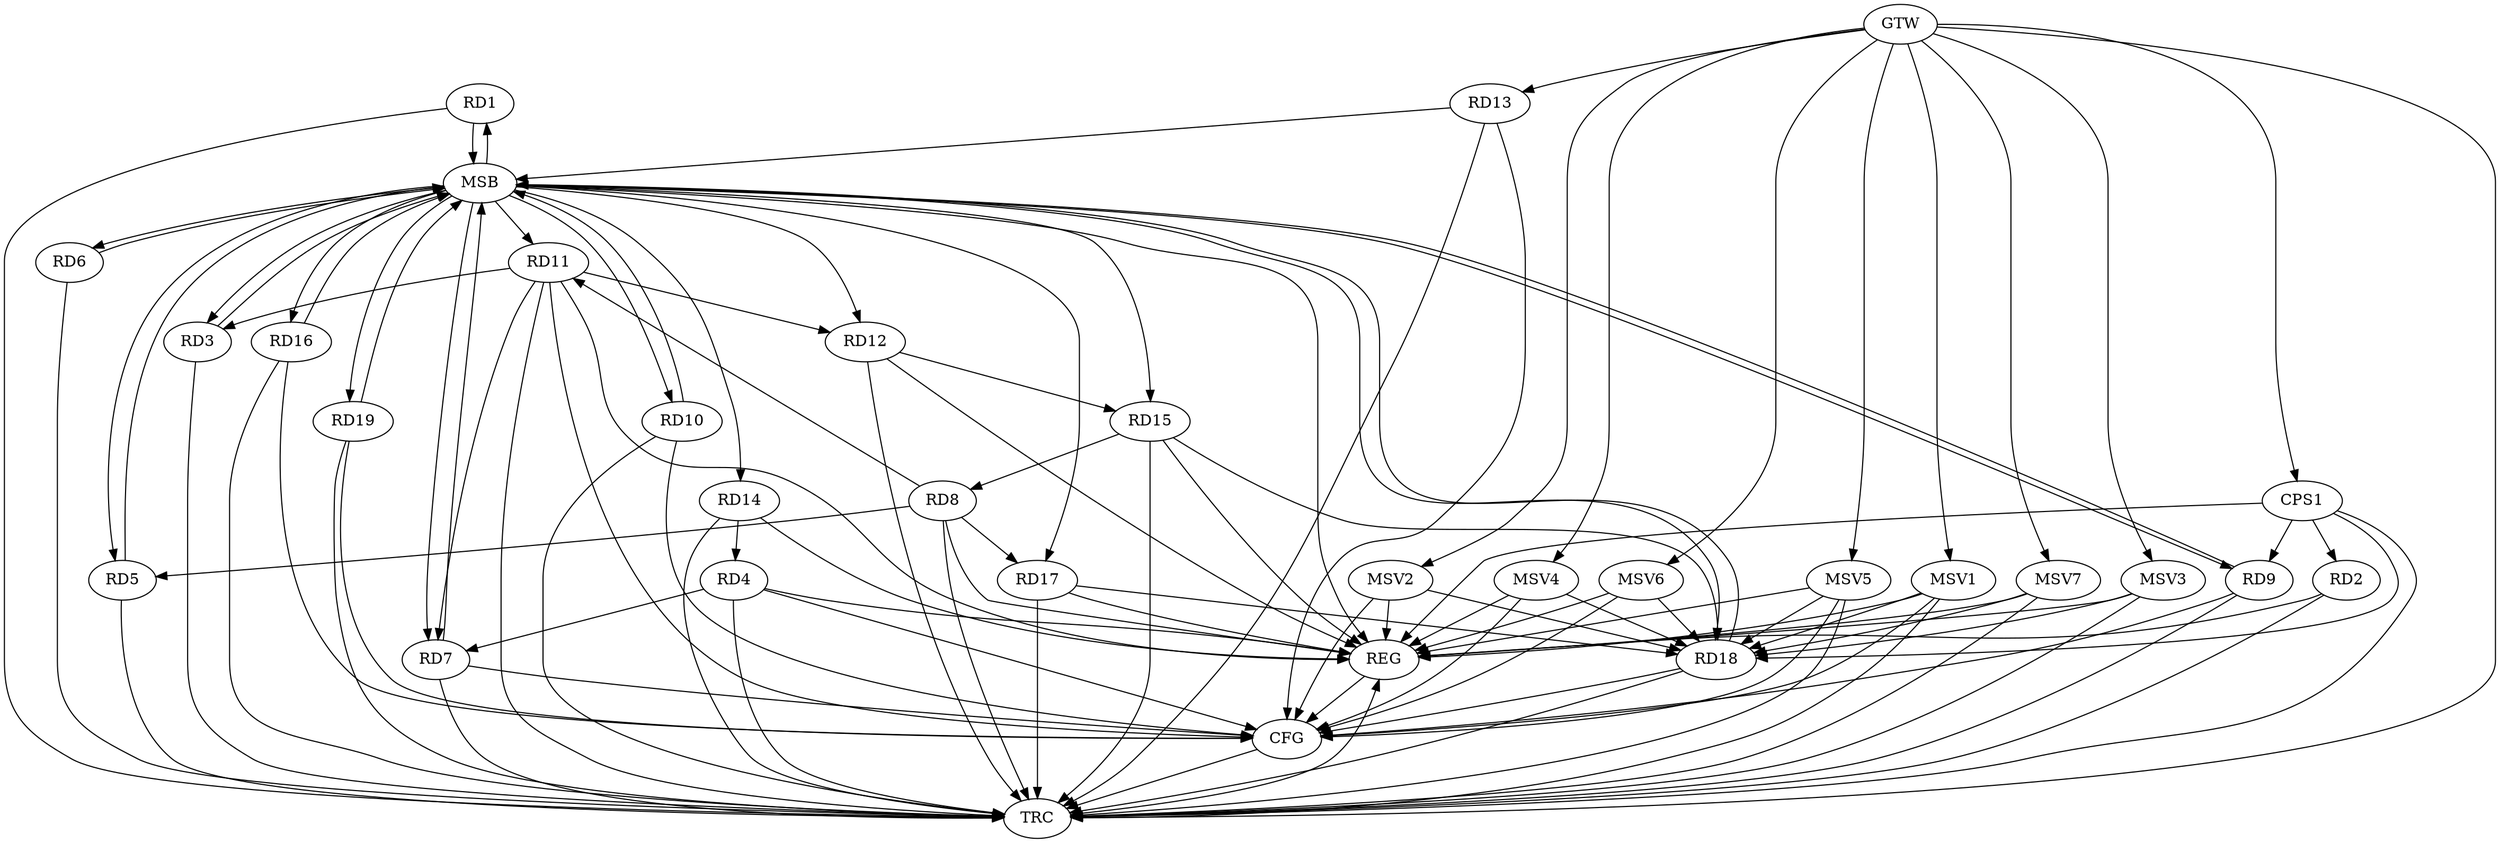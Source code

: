 strict digraph G {
  RD1 [ label="RD1" ];
  RD2 [ label="RD2" ];
  RD3 [ label="RD3" ];
  RD4 [ label="RD4" ];
  RD5 [ label="RD5" ];
  RD6 [ label="RD6" ];
  RD7 [ label="RD7" ];
  RD8 [ label="RD8" ];
  RD9 [ label="RD9" ];
  RD10 [ label="RD10" ];
  RD11 [ label="RD11" ];
  RD12 [ label="RD12" ];
  RD13 [ label="RD13" ];
  RD14 [ label="RD14" ];
  RD15 [ label="RD15" ];
  RD16 [ label="RD16" ];
  RD17 [ label="RD17" ];
  RD18 [ label="RD18" ];
  RD19 [ label="RD19" ];
  CPS1 [ label="CPS1" ];
  GTW [ label="GTW" ];
  REG [ label="REG" ];
  MSB [ label="MSB" ];
  CFG [ label="CFG" ];
  TRC [ label="TRC" ];
  MSV1 [ label="MSV1" ];
  MSV2 [ label="MSV2" ];
  MSV3 [ label="MSV3" ];
  MSV4 [ label="MSV4" ];
  MSV5 [ label="MSV5" ];
  MSV6 [ label="MSV6" ];
  MSV7 [ label="MSV7" ];
  RD11 -> RD3;
  RD4 -> RD7;
  RD14 -> RD4;
  RD8 -> RD5;
  RD11 -> RD7;
  RD8 -> RD11;
  RD15 -> RD8;
  RD8 -> RD17;
  RD11 -> RD12;
  RD12 -> RD15;
  RD15 -> RD18;
  RD17 -> RD18;
  CPS1 -> RD2;
  CPS1 -> RD9;
  CPS1 -> RD18;
  GTW -> RD13;
  GTW -> CPS1;
  RD2 -> REG;
  RD4 -> REG;
  RD8 -> REG;
  RD11 -> REG;
  RD12 -> REG;
  RD14 -> REG;
  RD15 -> REG;
  RD17 -> REG;
  CPS1 -> REG;
  RD1 -> MSB;
  MSB -> RD14;
  MSB -> REG;
  RD3 -> MSB;
  MSB -> RD9;
  MSB -> RD19;
  RD5 -> MSB;
  MSB -> RD11;
  MSB -> RD15;
  MSB -> RD16;
  RD6 -> MSB;
  MSB -> RD10;
  RD7 -> MSB;
  MSB -> RD6;
  RD9 -> MSB;
  RD10 -> MSB;
  MSB -> RD3;
  MSB -> RD7;
  RD13 -> MSB;
  MSB -> RD1;
  MSB -> RD12;
  RD16 -> MSB;
  MSB -> RD5;
  MSB -> RD18;
  RD18 -> MSB;
  RD19 -> MSB;
  MSB -> RD17;
  RD18 -> CFG;
  RD11 -> CFG;
  RD13 -> CFG;
  RD7 -> CFG;
  RD9 -> CFG;
  RD16 -> CFG;
  RD19 -> CFG;
  RD4 -> CFG;
  RD10 -> CFG;
  REG -> CFG;
  RD1 -> TRC;
  RD2 -> TRC;
  RD3 -> TRC;
  RD4 -> TRC;
  RD5 -> TRC;
  RD6 -> TRC;
  RD7 -> TRC;
  RD8 -> TRC;
  RD9 -> TRC;
  RD10 -> TRC;
  RD11 -> TRC;
  RD12 -> TRC;
  RD13 -> TRC;
  RD14 -> TRC;
  RD15 -> TRC;
  RD16 -> TRC;
  RD17 -> TRC;
  RD18 -> TRC;
  RD19 -> TRC;
  CPS1 -> TRC;
  GTW -> TRC;
  CFG -> TRC;
  TRC -> REG;
  MSV1 -> RD18;
  GTW -> MSV1;
  MSV1 -> REG;
  MSV1 -> TRC;
  MSV1 -> CFG;
  MSV2 -> RD18;
  GTW -> MSV2;
  MSV2 -> REG;
  MSV2 -> CFG;
  MSV3 -> RD18;
  GTW -> MSV3;
  MSV3 -> REG;
  MSV3 -> TRC;
  MSV4 -> RD18;
  GTW -> MSV4;
  MSV4 -> REG;
  MSV4 -> CFG;
  MSV5 -> RD18;
  MSV6 -> RD18;
  GTW -> MSV5;
  MSV5 -> REG;
  MSV5 -> TRC;
  MSV5 -> CFG;
  GTW -> MSV6;
  MSV6 -> REG;
  MSV6 -> CFG;
  MSV7 -> RD18;
  GTW -> MSV7;
  MSV7 -> REG;
  MSV7 -> TRC;
}
